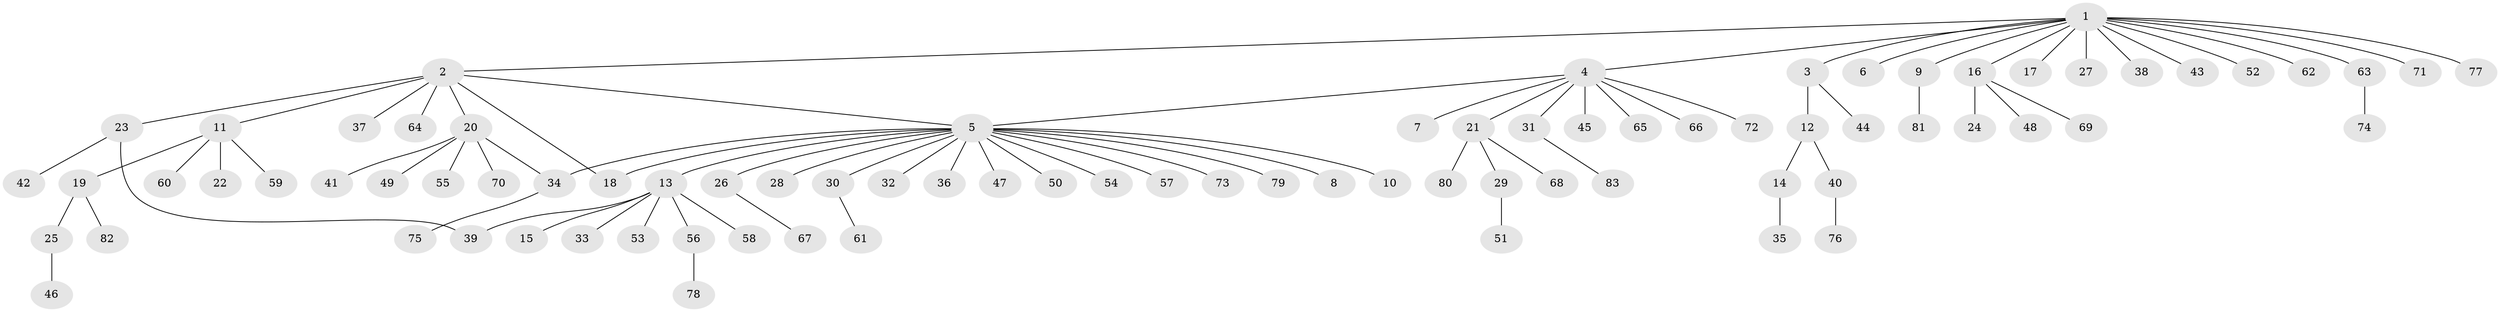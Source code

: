 // Generated by graph-tools (version 1.1) at 2025/14/03/09/25 04:14:37]
// undirected, 83 vertices, 86 edges
graph export_dot {
graph [start="1"]
  node [color=gray90,style=filled];
  1;
  2;
  3;
  4;
  5;
  6;
  7;
  8;
  9;
  10;
  11;
  12;
  13;
  14;
  15;
  16;
  17;
  18;
  19;
  20;
  21;
  22;
  23;
  24;
  25;
  26;
  27;
  28;
  29;
  30;
  31;
  32;
  33;
  34;
  35;
  36;
  37;
  38;
  39;
  40;
  41;
  42;
  43;
  44;
  45;
  46;
  47;
  48;
  49;
  50;
  51;
  52;
  53;
  54;
  55;
  56;
  57;
  58;
  59;
  60;
  61;
  62;
  63;
  64;
  65;
  66;
  67;
  68;
  69;
  70;
  71;
  72;
  73;
  74;
  75;
  76;
  77;
  78;
  79;
  80;
  81;
  82;
  83;
  1 -- 2;
  1 -- 3;
  1 -- 4;
  1 -- 6;
  1 -- 9;
  1 -- 16;
  1 -- 17;
  1 -- 27;
  1 -- 38;
  1 -- 43;
  1 -- 52;
  1 -- 62;
  1 -- 63;
  1 -- 71;
  1 -- 77;
  2 -- 5;
  2 -- 11;
  2 -- 18;
  2 -- 20;
  2 -- 23;
  2 -- 37;
  2 -- 64;
  3 -- 12;
  3 -- 44;
  4 -- 5;
  4 -- 7;
  4 -- 21;
  4 -- 31;
  4 -- 45;
  4 -- 65;
  4 -- 66;
  4 -- 72;
  5 -- 8;
  5 -- 10;
  5 -- 13;
  5 -- 18;
  5 -- 26;
  5 -- 28;
  5 -- 30;
  5 -- 32;
  5 -- 34;
  5 -- 36;
  5 -- 47;
  5 -- 50;
  5 -- 54;
  5 -- 57;
  5 -- 73;
  5 -- 79;
  9 -- 81;
  11 -- 19;
  11 -- 22;
  11 -- 59;
  11 -- 60;
  12 -- 14;
  12 -- 40;
  13 -- 15;
  13 -- 33;
  13 -- 39;
  13 -- 53;
  13 -- 56;
  13 -- 58;
  14 -- 35;
  16 -- 24;
  16 -- 48;
  16 -- 69;
  19 -- 25;
  19 -- 82;
  20 -- 34;
  20 -- 41;
  20 -- 49;
  20 -- 55;
  20 -- 70;
  21 -- 29;
  21 -- 68;
  21 -- 80;
  23 -- 39;
  23 -- 42;
  25 -- 46;
  26 -- 67;
  29 -- 51;
  30 -- 61;
  31 -- 83;
  34 -- 75;
  40 -- 76;
  56 -- 78;
  63 -- 74;
}

